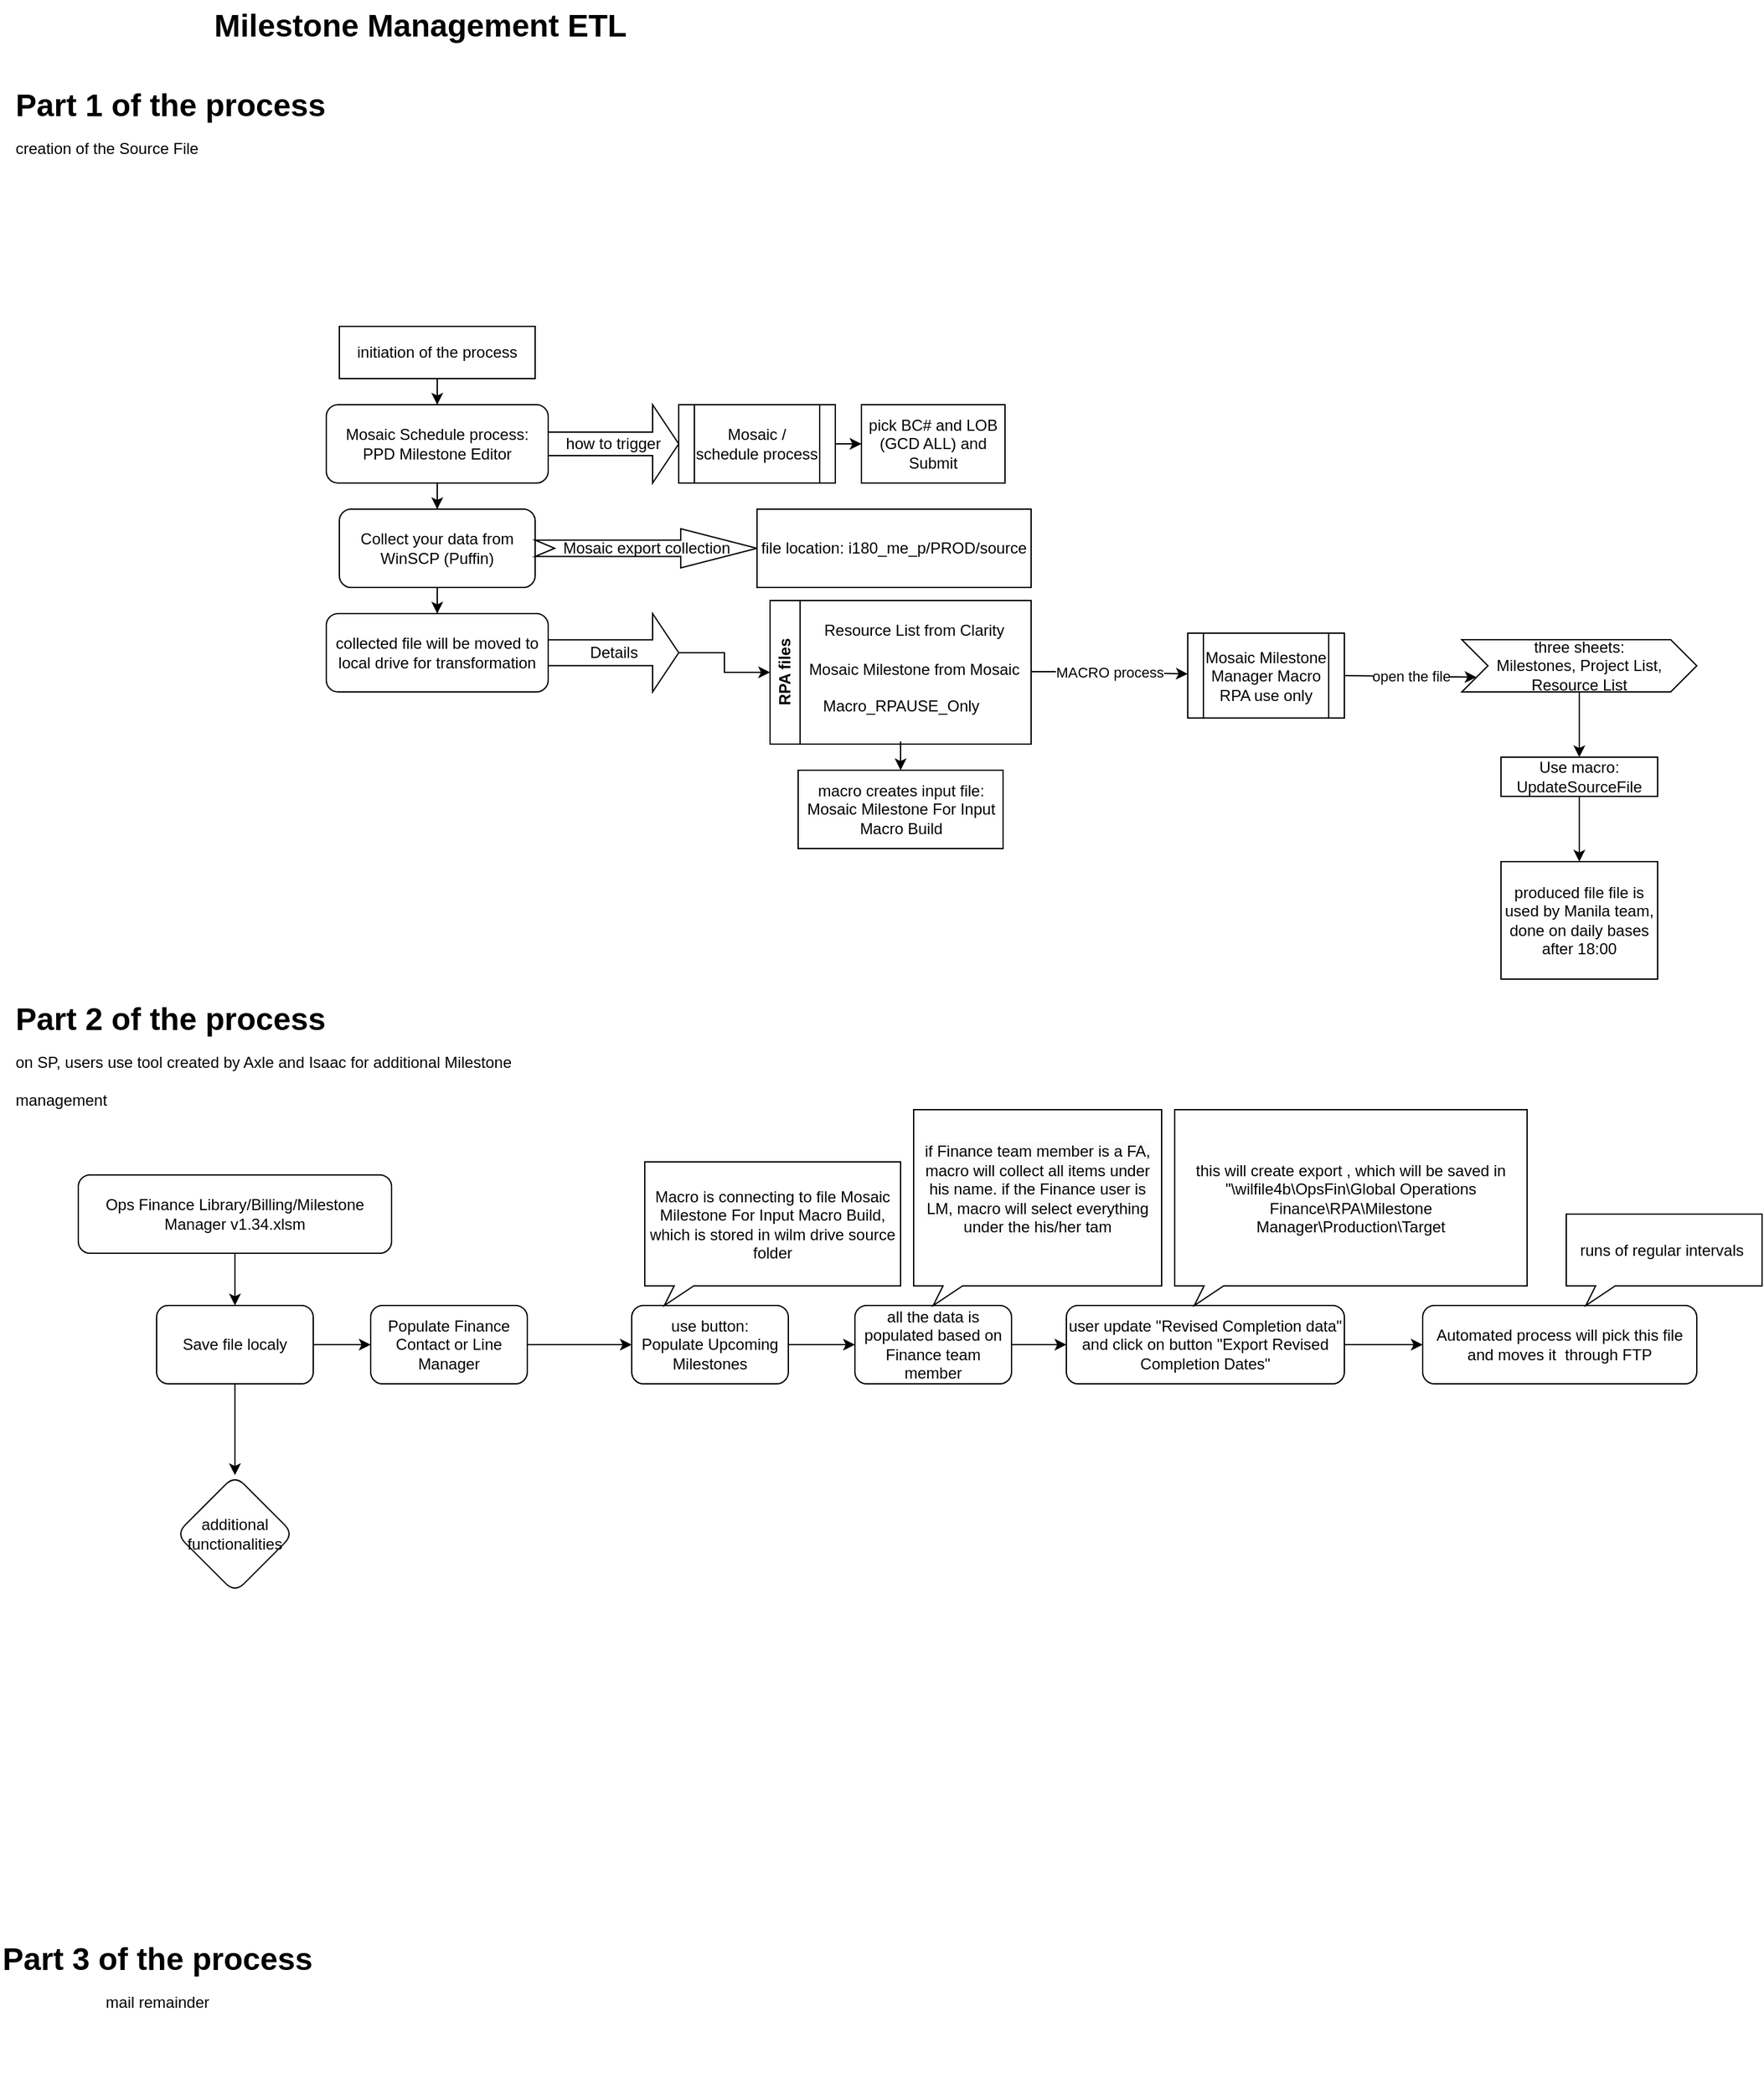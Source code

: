 <mxfile version="24.7.17">
  <diagram id="C5RBs43oDa-KdzZeNtuy" name="Page-1">
    <mxGraphModel dx="1130" dy="983" grid="1" gridSize="10" guides="1" tooltips="1" connect="1" arrows="1" fold="1" page="1" pageScale="1" pageWidth="827" pageHeight="1169" math="0" shadow="0">
      <root>
        <mxCell id="WIyWlLk6GJQsqaUBKTNV-0" />
        <mxCell id="WIyWlLk6GJQsqaUBKTNV-1" parent="WIyWlLk6GJQsqaUBKTNV-0" />
        <mxCell id="OZCi21-u1nla56IRb_Sj-1" value="Milestone Management ETL&amp;nbsp;" style="text;strokeColor=none;fillColor=none;html=1;fontSize=24;fontStyle=1;verticalAlign=middle;align=center;" parent="WIyWlLk6GJQsqaUBKTNV-1" vertex="1">
          <mxGeometry x="170" y="10" width="330" height="40" as="geometry" />
        </mxCell>
        <mxCell id="OZCi21-u1nla56IRb_Sj-7" value="" style="edgeStyle=orthogonalEdgeStyle;rounded=0;orthogonalLoop=1;jettySize=auto;html=1;" parent="WIyWlLk6GJQsqaUBKTNV-1" source="OZCi21-u1nla56IRb_Sj-4" target="OZCi21-u1nla56IRb_Sj-6" edge="1">
          <mxGeometry relative="1" as="geometry" />
        </mxCell>
        <mxCell id="OZCi21-u1nla56IRb_Sj-4" value="initiation of the process" style="whiteSpace=wrap;html=1;" parent="WIyWlLk6GJQsqaUBKTNV-1" vertex="1">
          <mxGeometry x="270" y="260" width="150" height="40" as="geometry" />
        </mxCell>
        <mxCell id="OZCi21-u1nla56IRb_Sj-19" value="" style="edgeStyle=orthogonalEdgeStyle;rounded=0;orthogonalLoop=1;jettySize=auto;html=1;" parent="WIyWlLk6GJQsqaUBKTNV-1" source="OZCi21-u1nla56IRb_Sj-6" target="OZCi21-u1nla56IRb_Sj-18" edge="1">
          <mxGeometry relative="1" as="geometry" />
        </mxCell>
        <mxCell id="OZCi21-u1nla56IRb_Sj-6" value="Mosaic Schedule process: PPD Milestone Editor" style="rounded=1;whiteSpace=wrap;html=1;" parent="WIyWlLk6GJQsqaUBKTNV-1" vertex="1">
          <mxGeometry x="260" y="320" width="170" height="60" as="geometry" />
        </mxCell>
        <mxCell id="OZCi21-u1nla56IRb_Sj-12" value="how to trigger" style="shape=singleArrow;whiteSpace=wrap;html=1;" parent="WIyWlLk6GJQsqaUBKTNV-1" vertex="1">
          <mxGeometry x="430" y="320" width="100" height="60" as="geometry" />
        </mxCell>
        <mxCell id="OZCi21-u1nla56IRb_Sj-15" value="" style="edgeStyle=orthogonalEdgeStyle;rounded=0;orthogonalLoop=1;jettySize=auto;html=1;" parent="WIyWlLk6GJQsqaUBKTNV-1" source="OZCi21-u1nla56IRb_Sj-13" target="OZCi21-u1nla56IRb_Sj-14" edge="1">
          <mxGeometry relative="1" as="geometry" />
        </mxCell>
        <mxCell id="OZCi21-u1nla56IRb_Sj-13" value="Mosaic / schedule process" style="shape=process;whiteSpace=wrap;html=1;backgroundOutline=1;" parent="WIyWlLk6GJQsqaUBKTNV-1" vertex="1">
          <mxGeometry x="530" y="320" width="120" height="60" as="geometry" />
        </mxCell>
        <mxCell id="OZCi21-u1nla56IRb_Sj-14" value="pick BC# and LOB (GCD ALL) and Submit" style="whiteSpace=wrap;html=1;" parent="WIyWlLk6GJQsqaUBKTNV-1" vertex="1">
          <mxGeometry x="670" y="320" width="110" height="60" as="geometry" />
        </mxCell>
        <mxCell id="OZCi21-u1nla56IRb_Sj-28" value="" style="edgeStyle=orthogonalEdgeStyle;rounded=0;orthogonalLoop=1;jettySize=auto;html=1;" parent="WIyWlLk6GJQsqaUBKTNV-1" source="OZCi21-u1nla56IRb_Sj-18" target="OZCi21-u1nla56IRb_Sj-27" edge="1">
          <mxGeometry relative="1" as="geometry" />
        </mxCell>
        <mxCell id="OZCi21-u1nla56IRb_Sj-18" value="Collect your data from WinSCP (Puffin)" style="rounded=1;whiteSpace=wrap;html=1;" parent="WIyWlLk6GJQsqaUBKTNV-1" vertex="1">
          <mxGeometry x="270" y="400" width="150" height="60" as="geometry" />
        </mxCell>
        <mxCell id="OZCi21-u1nla56IRb_Sj-24" value="Mosaic export collection" style="html=1;shadow=0;dashed=0;align=center;verticalAlign=middle;shape=mxgraph.arrows2.arrow;dy=0.58;dx=58.43;notch=15;" parent="WIyWlLk6GJQsqaUBKTNV-1" vertex="1">
          <mxGeometry x="420" y="415" width="170" height="30" as="geometry" />
        </mxCell>
        <mxCell id="OZCi21-u1nla56IRb_Sj-25" value="file location: i180_me_p/PROD/source" style="whiteSpace=wrap;html=1;shadow=0;dashed=0;" parent="WIyWlLk6GJQsqaUBKTNV-1" vertex="1">
          <mxGeometry x="590" y="400" width="210" height="60" as="geometry" />
        </mxCell>
        <mxCell id="OZCi21-u1nla56IRb_Sj-27" value="collected file will be moved to local drive for transformation" style="whiteSpace=wrap;html=1;rounded=1;" parent="WIyWlLk6GJQsqaUBKTNV-1" vertex="1">
          <mxGeometry x="260" y="480" width="170" height="60" as="geometry" />
        </mxCell>
        <mxCell id="OZCi21-u1nla56IRb_Sj-31" value="" style="edgeStyle=orthogonalEdgeStyle;rounded=0;orthogonalLoop=1;jettySize=auto;html=1;" parent="WIyWlLk6GJQsqaUBKTNV-1" source="OZCi21-u1nla56IRb_Sj-29" target="OZCi21-u1nla56IRb_Sj-32" edge="1">
          <mxGeometry relative="1" as="geometry">
            <mxPoint x="550" y="510" as="targetPoint" />
          </mxGeometry>
        </mxCell>
        <mxCell id="OZCi21-u1nla56IRb_Sj-29" value="Details" style="html=1;shadow=0;dashed=0;align=center;verticalAlign=middle;shape=mxgraph.arrows2.arrow;dy=0.67;dx=20;notch=0;" parent="WIyWlLk6GJQsqaUBKTNV-1" vertex="1">
          <mxGeometry x="430" y="480" width="100" height="60" as="geometry" />
        </mxCell>
        <mxCell id="OZCi21-u1nla56IRb_Sj-32" value="RPA files" style="swimlane;horizontal=0;whiteSpace=wrap;html=1;" parent="WIyWlLk6GJQsqaUBKTNV-1" vertex="1">
          <mxGeometry x="600" y="470" width="200" height="110" as="geometry">
            <mxRectangle x="590" y="280" width="40" height="140" as="alternateBounds" />
          </mxGeometry>
        </mxCell>
        <mxCell id="OZCi21-u1nla56IRb_Sj-33" value="Resource List from Clarity&lt;div&gt;&lt;br&gt;&lt;/div&gt;" style="text;html=1;align=center;verticalAlign=middle;resizable=0;points=[];autosize=1;strokeColor=none;fillColor=none;" parent="OZCi21-u1nla56IRb_Sj-32" vertex="1">
          <mxGeometry x="30" y="10" width="160" height="40" as="geometry" />
        </mxCell>
        <mxCell id="OZCi21-u1nla56IRb_Sj-34" value="Mosaic Milestone from Mosaic" style="text;html=1;align=center;verticalAlign=middle;resizable=0;points=[];autosize=1;strokeColor=none;fillColor=none;" parent="OZCi21-u1nla56IRb_Sj-32" vertex="1">
          <mxGeometry x="20" y="38" width="180" height="30" as="geometry" />
        </mxCell>
        <mxCell id="OZCi21-u1nla56IRb_Sj-35" value="Macro_RPAUSE_Only&lt;div&gt;&lt;br&gt;&lt;/div&gt;" style="text;html=1;align=center;verticalAlign=middle;resizable=0;points=[];autosize=1;strokeColor=none;fillColor=none;" parent="OZCi21-u1nla56IRb_Sj-32" vertex="1">
          <mxGeometry x="30" y="68" width="140" height="40" as="geometry" />
        </mxCell>
        <mxCell id="OZCi21-u1nla56IRb_Sj-36" value="macro creates input file: Mosaic Milestone For Input Macro Build" style="whiteSpace=wrap;html=1;" parent="WIyWlLk6GJQsqaUBKTNV-1" vertex="1">
          <mxGeometry x="621.5" y="600" width="157" height="60" as="geometry" />
        </mxCell>
        <mxCell id="OZCi21-u1nla56IRb_Sj-38" value="" style="edgeStyle=orthogonalEdgeStyle;rounded=0;orthogonalLoop=1;jettySize=auto;html=1;" parent="WIyWlLk6GJQsqaUBKTNV-1" source="OZCi21-u1nla56IRb_Sj-35" target="OZCi21-u1nla56IRb_Sj-36" edge="1">
          <mxGeometry relative="1" as="geometry" />
        </mxCell>
        <mxCell id="OZCi21-u1nla56IRb_Sj-39" value="" style="endArrow=classic;html=1;rounded=0;" parent="WIyWlLk6GJQsqaUBKTNV-1" target="OZCi21-u1nla56IRb_Sj-41" edge="1">
          <mxGeometry relative="1" as="geometry">
            <mxPoint x="800" y="524.5" as="sourcePoint" />
            <mxPoint x="930" y="525" as="targetPoint" />
            <Array as="points">
              <mxPoint x="840" y="524.5" />
            </Array>
          </mxGeometry>
        </mxCell>
        <mxCell id="OZCi21-u1nla56IRb_Sj-40" value="MACRO process" style="edgeLabel;resizable=0;html=1;;align=center;verticalAlign=middle;" parent="OZCi21-u1nla56IRb_Sj-39" connectable="0" vertex="1">
          <mxGeometry relative="1" as="geometry" />
        </mxCell>
        <mxCell id="OZCi21-u1nla56IRb_Sj-41" value="Mosaic Milestone Manager Macro RPA use only" style="shape=process;whiteSpace=wrap;html=1;backgroundOutline=1;" parent="WIyWlLk6GJQsqaUBKTNV-1" vertex="1">
          <mxGeometry x="920" y="495" width="120" height="65" as="geometry" />
        </mxCell>
        <mxCell id="OZCi21-u1nla56IRb_Sj-48" value="" style="endArrow=classic;html=1;rounded=0;entryX=0;entryY=0.75;entryDx=0;entryDy=0;exitX=1;exitY=0.5;exitDx=0;exitDy=0;" parent="WIyWlLk6GJQsqaUBKTNV-1" source="OZCi21-u1nla56IRb_Sj-41" target="OZCi21-u1nla56IRb_Sj-50" edge="1">
          <mxGeometry relative="1" as="geometry">
            <mxPoint x="1060" y="495" as="sourcePoint" />
            <mxPoint x="1060.5" y="565" as="targetPoint" />
          </mxGeometry>
        </mxCell>
        <mxCell id="OZCi21-u1nla56IRb_Sj-49" value="open the file" style="edgeLabel;resizable=0;html=1;;align=center;verticalAlign=middle;" parent="OZCi21-u1nla56IRb_Sj-48" connectable="0" vertex="1">
          <mxGeometry relative="1" as="geometry" />
        </mxCell>
        <mxCell id="OZCi21-u1nla56IRb_Sj-57" value="" style="edgeStyle=orthogonalEdgeStyle;rounded=0;orthogonalLoop=1;jettySize=auto;html=1;" parent="WIyWlLk6GJQsqaUBKTNV-1" source="OZCi21-u1nla56IRb_Sj-50" target="OZCi21-u1nla56IRb_Sj-55" edge="1">
          <mxGeometry relative="1" as="geometry" />
        </mxCell>
        <mxCell id="OZCi21-u1nla56IRb_Sj-50" value="three sheets:&lt;br&gt;Milestones, Project List, Resource List" style="shape=step;perimeter=stepPerimeter;whiteSpace=wrap;html=1;fixedSize=1;" parent="WIyWlLk6GJQsqaUBKTNV-1" vertex="1">
          <mxGeometry x="1130" y="500" width="180" height="40" as="geometry" />
        </mxCell>
        <mxCell id="OZCi21-u1nla56IRb_Sj-59" value="" style="edgeStyle=orthogonalEdgeStyle;rounded=0;orthogonalLoop=1;jettySize=auto;html=1;" parent="WIyWlLk6GJQsqaUBKTNV-1" source="OZCi21-u1nla56IRb_Sj-55" target="OZCi21-u1nla56IRb_Sj-58" edge="1">
          <mxGeometry relative="1" as="geometry" />
        </mxCell>
        <mxCell id="OZCi21-u1nla56IRb_Sj-55" value="Use macro: UpdateSourceFile" style="whiteSpace=wrap;html=1;" parent="WIyWlLk6GJQsqaUBKTNV-1" vertex="1">
          <mxGeometry x="1160" y="590" width="120" height="30" as="geometry" />
        </mxCell>
        <mxCell id="OZCi21-u1nla56IRb_Sj-58" value="produced file file is used by Manila team, done on daily bases after 18:00" style="whiteSpace=wrap;html=1;" parent="WIyWlLk6GJQsqaUBKTNV-1" vertex="1">
          <mxGeometry x="1160" y="670" width="120" height="90" as="geometry" />
        </mxCell>
        <mxCell id="OZCi21-u1nla56IRb_Sj-71" value="" style="edgeStyle=orthogonalEdgeStyle;rounded=0;orthogonalLoop=1;jettySize=auto;html=1;" parent="WIyWlLk6GJQsqaUBKTNV-1" source="OZCi21-u1nla56IRb_Sj-66" target="OZCi21-u1nla56IRb_Sj-69" edge="1">
          <mxGeometry relative="1" as="geometry" />
        </mxCell>
        <mxCell id="OZCi21-u1nla56IRb_Sj-66" value="Ops Finance Library/Billing/Milestone Manager v1.34.xlsm" style="rounded=1;whiteSpace=wrap;html=1;" parent="WIyWlLk6GJQsqaUBKTNV-1" vertex="1">
          <mxGeometry x="70" y="910" width="240" height="60" as="geometry" />
        </mxCell>
        <mxCell id="OZCi21-u1nla56IRb_Sj-67" value="&lt;h1 style=&quot;margin-top: 0px;&quot;&gt;&lt;span style=&quot;background-color: initial;&quot;&gt;Part 2 of the process&lt;br&gt;&lt;/span&gt;&lt;span style=&quot;font-size: 12px; font-weight: 400; text-align: center;&quot;&gt;on SP, users use tool created by Axle and Isaac for additional Milestone management&lt;/span&gt;&lt;br&gt;&lt;/h1&gt;" style="text;html=1;whiteSpace=wrap;overflow=hidden;rounded=0;" parent="WIyWlLk6GJQsqaUBKTNV-1" vertex="1">
          <mxGeometry x="20" y="770" width="410" height="120" as="geometry" />
        </mxCell>
        <mxCell id="OZCi21-u1nla56IRb_Sj-68" value="&lt;h1 style=&quot;margin-top: 0px;&quot;&gt;&lt;span style=&quot;background-color: initial;&quot;&gt;Part 1 of the process&lt;br&gt;&lt;/span&gt;&lt;span style=&quot;font-size: 12px; font-weight: 400; text-align: center;&quot;&gt;creation of the Source File&lt;/span&gt;&lt;br&gt;&lt;/h1&gt;" style="text;html=1;whiteSpace=wrap;overflow=hidden;rounded=0;" parent="WIyWlLk6GJQsqaUBKTNV-1" vertex="1">
          <mxGeometry x="20" y="70" width="410" height="120" as="geometry" />
        </mxCell>
        <mxCell id="OZCi21-u1nla56IRb_Sj-73" value="" style="edgeStyle=orthogonalEdgeStyle;rounded=0;orthogonalLoop=1;jettySize=auto;html=1;" parent="WIyWlLk6GJQsqaUBKTNV-1" source="OZCi21-u1nla56IRb_Sj-69" target="OZCi21-u1nla56IRb_Sj-72" edge="1">
          <mxGeometry relative="1" as="geometry" />
        </mxCell>
        <mxCell id="OZCi21-u1nla56IRb_Sj-92" value="" style="edgeStyle=orthogonalEdgeStyle;rounded=0;orthogonalLoop=1;jettySize=auto;html=1;" parent="WIyWlLk6GJQsqaUBKTNV-1" source="OZCi21-u1nla56IRb_Sj-69" target="OZCi21-u1nla56IRb_Sj-91" edge="1">
          <mxGeometry relative="1" as="geometry" />
        </mxCell>
        <mxCell id="OZCi21-u1nla56IRb_Sj-69" value="Save file localy" style="whiteSpace=wrap;html=1;rounded=1;" parent="WIyWlLk6GJQsqaUBKTNV-1" vertex="1">
          <mxGeometry x="130" y="1010" width="120" height="60" as="geometry" />
        </mxCell>
        <mxCell id="OZCi21-u1nla56IRb_Sj-75" value="" style="edgeStyle=orthogonalEdgeStyle;rounded=0;orthogonalLoop=1;jettySize=auto;html=1;" parent="WIyWlLk6GJQsqaUBKTNV-1" source="OZCi21-u1nla56IRb_Sj-72" target="OZCi21-u1nla56IRb_Sj-74" edge="1">
          <mxGeometry relative="1" as="geometry" />
        </mxCell>
        <mxCell id="OZCi21-u1nla56IRb_Sj-72" value="Populate Finance Contact or Line Manager" style="whiteSpace=wrap;html=1;rounded=1;" parent="WIyWlLk6GJQsqaUBKTNV-1" vertex="1">
          <mxGeometry x="294" y="1010" width="120" height="60" as="geometry" />
        </mxCell>
        <mxCell id="OZCi21-u1nla56IRb_Sj-80" value="" style="edgeStyle=orthogonalEdgeStyle;rounded=0;orthogonalLoop=1;jettySize=auto;html=1;" parent="WIyWlLk6GJQsqaUBKTNV-1" source="OZCi21-u1nla56IRb_Sj-74" target="OZCi21-u1nla56IRb_Sj-79" edge="1">
          <mxGeometry relative="1" as="geometry" />
        </mxCell>
        <mxCell id="OZCi21-u1nla56IRb_Sj-74" value="use button:&lt;br&gt;Populate Upcoming Milestones" style="whiteSpace=wrap;html=1;rounded=1;" parent="WIyWlLk6GJQsqaUBKTNV-1" vertex="1">
          <mxGeometry x="494" y="1010" width="120" height="60" as="geometry" />
        </mxCell>
        <mxCell id="OZCi21-u1nla56IRb_Sj-76" value="Macro is connecting to file Mosaic Milestone For Input Macro Build, which is stored in wilm drive source folder" style="whiteSpace=wrap;html=1;shape=mxgraph.basic.rectCallout;dx=30;dy=15;boundedLbl=1;" parent="WIyWlLk6GJQsqaUBKTNV-1" vertex="1">
          <mxGeometry x="504" y="900" width="196" height="110" as="geometry" />
        </mxCell>
        <mxCell id="OZCi21-u1nla56IRb_Sj-86" value="" style="edgeStyle=orthogonalEdgeStyle;rounded=0;orthogonalLoop=1;jettySize=auto;html=1;" parent="WIyWlLk6GJQsqaUBKTNV-1" source="OZCi21-u1nla56IRb_Sj-79" target="OZCi21-u1nla56IRb_Sj-85" edge="1">
          <mxGeometry relative="1" as="geometry" />
        </mxCell>
        <mxCell id="OZCi21-u1nla56IRb_Sj-79" value="all the data is populated based on Finance team member" style="whiteSpace=wrap;html=1;rounded=1;" parent="WIyWlLk6GJQsqaUBKTNV-1" vertex="1">
          <mxGeometry x="665" y="1010" width="120" height="60" as="geometry" />
        </mxCell>
        <mxCell id="OZCi21-u1nla56IRb_Sj-82" value="&#xa;&lt;span style=&quot;color: rgb(0, 0, 0); font-family: Helvetica; font-size: 12px; font-style: normal; font-variant-ligatures: normal; font-variant-caps: normal; font-weight: 400; letter-spacing: normal; orphans: 2; text-align: center; text-indent: 0px; text-transform: none; widows: 2; word-spacing: 0px; -webkit-text-stroke-width: 0px; white-space: normal; background-color: rgb(251, 251, 251); text-decoration-thickness: initial; text-decoration-style: initial; text-decoration-color: initial; display: inline !important; float: none;&quot;&gt;if Finance team member is a FA, macro will collect all items under his name. if the Finance user is LM, macro will select everything under the his/her tam&lt;/span&gt;&#xa;&#xa;" style="whiteSpace=wrap;html=1;shape=mxgraph.basic.rectCallout;dx=30;dy=15;boundedLbl=1;" parent="WIyWlLk6GJQsqaUBKTNV-1" vertex="1">
          <mxGeometry x="710" y="860" width="190" height="150" as="geometry" />
        </mxCell>
        <mxCell id="OZCi21-u1nla56IRb_Sj-89" value="" style="edgeStyle=orthogonalEdgeStyle;rounded=0;orthogonalLoop=1;jettySize=auto;html=1;" parent="WIyWlLk6GJQsqaUBKTNV-1" source="OZCi21-u1nla56IRb_Sj-85" target="OZCi21-u1nla56IRb_Sj-88" edge="1">
          <mxGeometry relative="1" as="geometry" />
        </mxCell>
        <mxCell id="OZCi21-u1nla56IRb_Sj-85" value="user update &quot;Revised Completion data&quot; and click on button &quot;Export Revised Completion Dates&quot;" style="whiteSpace=wrap;html=1;rounded=1;" parent="WIyWlLk6GJQsqaUBKTNV-1" vertex="1">
          <mxGeometry x="827" y="1010" width="213" height="60" as="geometry" />
        </mxCell>
        <mxCell id="OZCi21-u1nla56IRb_Sj-87" value="this will create export , which will be saved in &quot;\\wilfile4b\OpsFin\Global Operations Finance\RPA\Milestone Manager\Production\Target" style="whiteSpace=wrap;html=1;shape=mxgraph.basic.rectCallout;dx=30;dy=15;boundedLbl=1;" parent="WIyWlLk6GJQsqaUBKTNV-1" vertex="1">
          <mxGeometry x="910" y="860" width="270" height="150" as="geometry" />
        </mxCell>
        <mxCell id="OZCi21-u1nla56IRb_Sj-88" value="Automated process will pick this file and moves it&amp;nbsp; through FTP" style="whiteSpace=wrap;html=1;rounded=1;" parent="WIyWlLk6GJQsqaUBKTNV-1" vertex="1">
          <mxGeometry x="1100" y="1010" width="210" height="60" as="geometry" />
        </mxCell>
        <mxCell id="OZCi21-u1nla56IRb_Sj-90" value="runs of regular intervals&amp;nbsp;" style="whiteSpace=wrap;html=1;shape=mxgraph.basic.rectCallout;dx=30;dy=15;boundedLbl=1;" parent="WIyWlLk6GJQsqaUBKTNV-1" vertex="1">
          <mxGeometry x="1210" y="940" width="150" height="70" as="geometry" />
        </mxCell>
        <mxCell id="OZCi21-u1nla56IRb_Sj-91" value="additional functionalities" style="rhombus;whiteSpace=wrap;html=1;rounded=1;" parent="WIyWlLk6GJQsqaUBKTNV-1" vertex="1">
          <mxGeometry x="145" y="1140" width="90" height="90" as="geometry" />
        </mxCell>
        <mxCell id="7Y-Alx5J7SIXrKtjVDs2-0" value="&lt;h1 style=&quot;margin-top: 0px;&quot;&gt;&lt;span style=&quot;background-color: initial;&quot;&gt;Part 3 of the process&lt;br&gt;&lt;div style=&quot;text-align: center;&quot;&gt;&lt;span style=&quot;background-color: initial; font-size: 12px; font-weight: 400;&quot;&gt;mail remainder&lt;/span&gt;&lt;/div&gt;&lt;/span&gt;&lt;/h1&gt;" style="text;html=1;whiteSpace=wrap;overflow=hidden;rounded=0;" vertex="1" parent="WIyWlLk6GJQsqaUBKTNV-1">
          <mxGeometry x="10" y="1490" width="410" height="120" as="geometry" />
        </mxCell>
      </root>
    </mxGraphModel>
  </diagram>
</mxfile>
